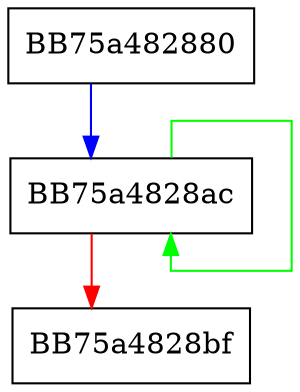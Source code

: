 digraph JsHeap {
  node [shape="box"];
  graph [splines=ortho];
  BB75a482880 -> BB75a4828ac [color="blue"];
  BB75a4828ac -> BB75a4828ac [color="green"];
  BB75a4828ac -> BB75a4828bf [color="red"];
}